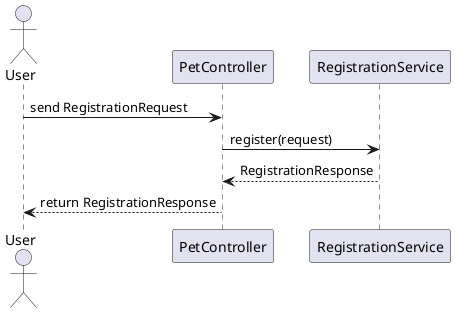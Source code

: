 @startuml
actor User

participant "PetController" as Controller
participant "RegistrationService" as Service

User -> Controller : send RegistrationRequest
Controller -> Service : register(request)
Service --> Controller : RegistrationResponse
Controller --> User : return RegistrationResponse
@enduml
